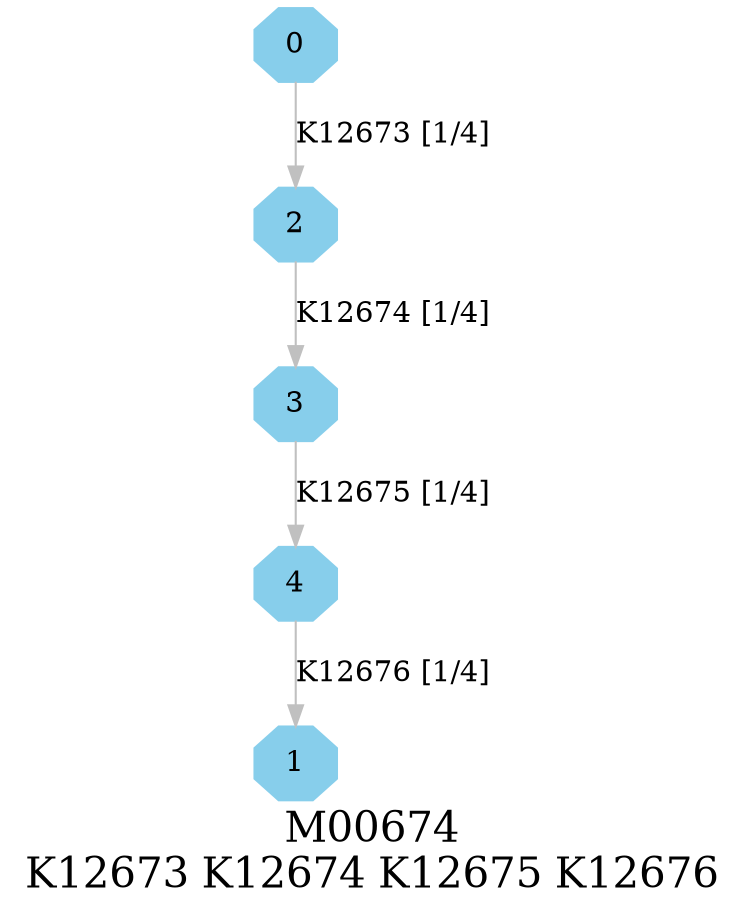 digraph G {
graph [label="M00674
K12673 K12674 K12675 K12676",fontsize=20];
node [shape=box,style=filled];
edge [len=3,color=grey];
{node [width=.3,height=.3,shape=octagon,style=filled,color=skyblue] 0 1 2 3 4 }
0 -> 2 [label="K12673 [1/4]"];
2 -> 3 [label="K12674 [1/4]"];
3 -> 4 [label="K12675 [1/4]"];
4 -> 1 [label="K12676 [1/4]"];
}